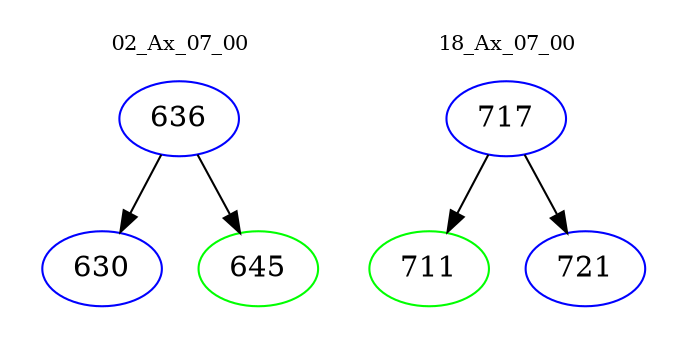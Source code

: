 digraph{
subgraph cluster_0 {
color = white
label = "02_Ax_07_00";
fontsize=10;
T0_636 [label="636", color="blue"]
T0_636 -> T0_630 [color="black"]
T0_630 [label="630", color="blue"]
T0_636 -> T0_645 [color="black"]
T0_645 [label="645", color="green"]
}
subgraph cluster_1 {
color = white
label = "18_Ax_07_00";
fontsize=10;
T1_717 [label="717", color="blue"]
T1_717 -> T1_711 [color="black"]
T1_711 [label="711", color="green"]
T1_717 -> T1_721 [color="black"]
T1_721 [label="721", color="blue"]
}
}
